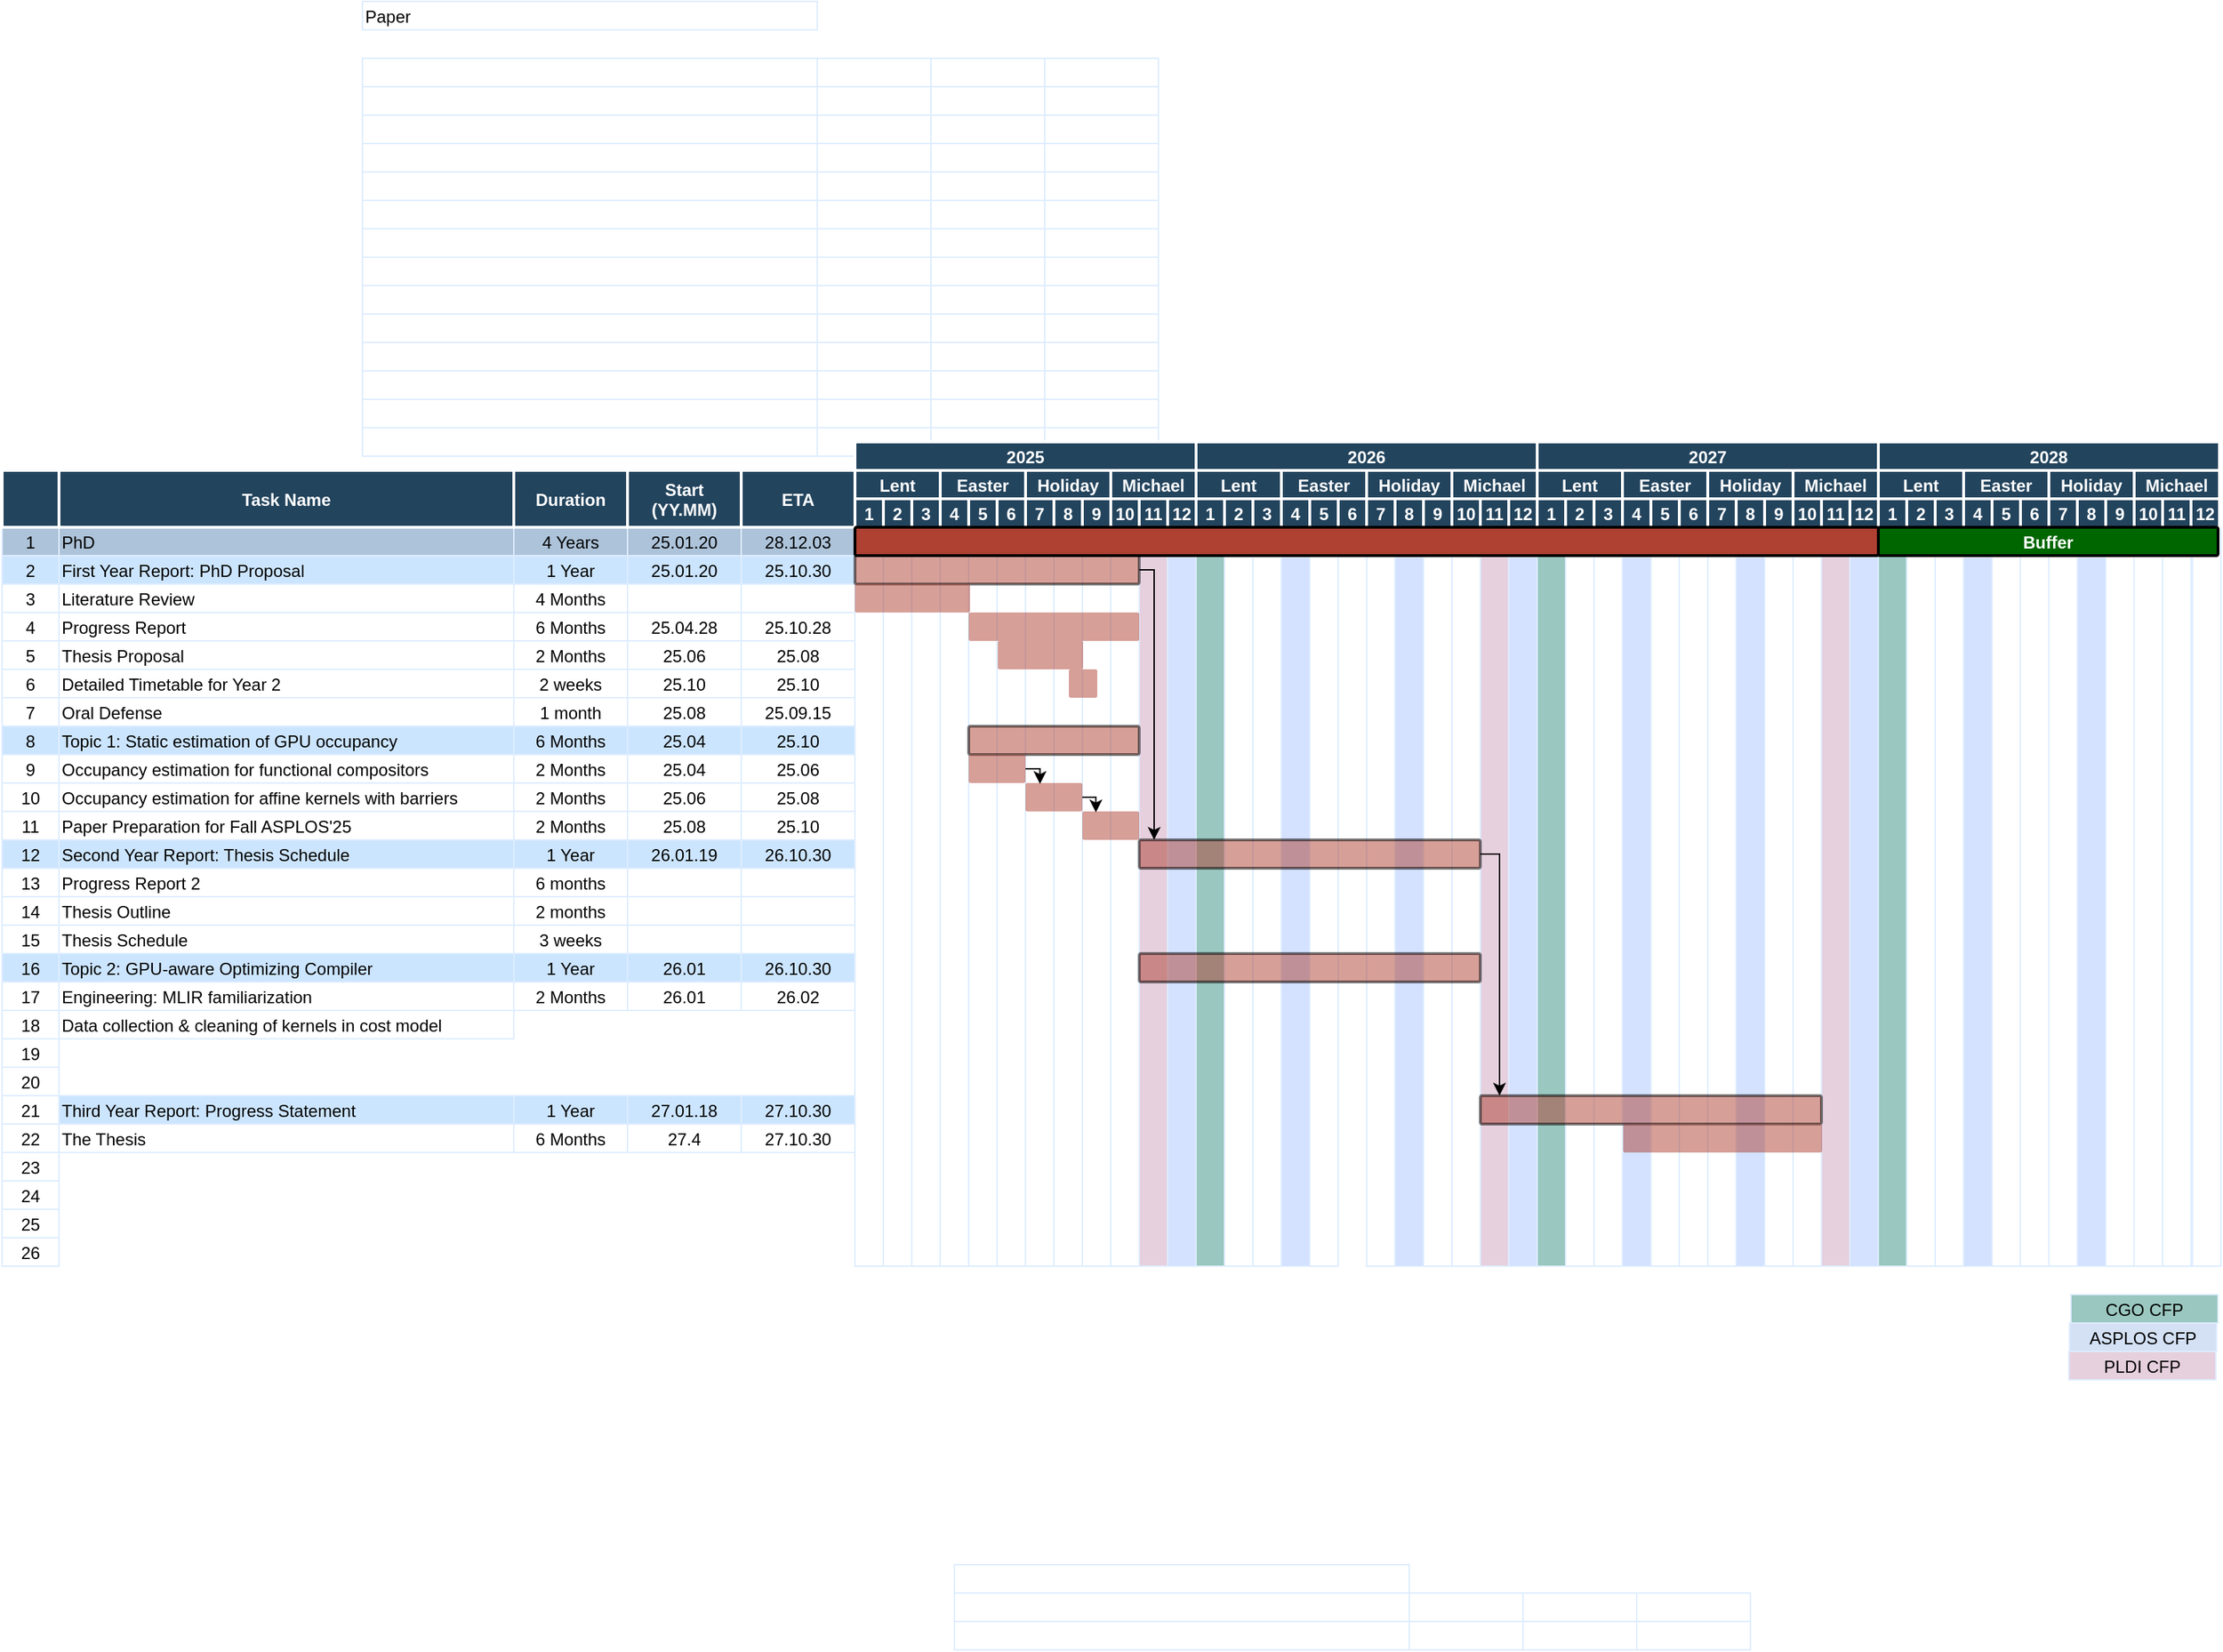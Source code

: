 <mxfile version="22.1.5" type="github">
  <diagram name="Page-1" id="8378b5f6-a2b2-b727-a746-972ab9d02e00">
    <mxGraphModel dx="1694" dy="1112" grid="1" gridSize="10" guides="1" tooltips="1" connect="0" arrows="1" fold="1" page="1" pageScale="1.5" pageWidth="1169" pageHeight="827" background="none" math="0" shadow="0">
      <root>
        <mxCell id="0" />
        <mxCell id="1" parent="0" />
        <mxCell id="1cEkrv7Ao01gGzmioIyL-526" value="" style="strokeColor=#DEEDFF" vertex="1" parent="1">
          <mxGeometry x="1627.5" y="380.0" width="20" height="520" as="geometry" />
        </mxCell>
        <mxCell id="1cEkrv7Ao01gGzmioIyL-519" value="" style="strokeColor=#DEEDFF;fillColor=#E6D0DE;" vertex="1" parent="1">
          <mxGeometry x="886.5" y="380.0" width="20" height="520" as="geometry" />
        </mxCell>
        <mxCell id="1cEkrv7Ao01gGzmioIyL-520" value="" style="strokeColor=#DEEDFF;fillColor=#E6D0DE;" vertex="1" parent="1">
          <mxGeometry x="1126.5" y="380.0" width="20" height="520" as="geometry" />
        </mxCell>
        <mxCell id="1cEkrv7Ao01gGzmioIyL-521" value="" style="strokeColor=#DEEDFF;fillColor=#E6D0DE;" vertex="1" parent="1">
          <mxGeometry x="1366.5" y="380.0" width="20" height="520" as="geometry" />
        </mxCell>
        <mxCell id="1cEkrv7Ao01gGzmioIyL-507" value="" style="strokeColor=#DEEDFF;fillColor=#D4E1FF" vertex="1" parent="1">
          <mxGeometry x="906.5" y="380.0" width="20" height="520" as="geometry" />
        </mxCell>
        <mxCell id="1cEkrv7Ao01gGzmioIyL-437" value="" style="strokeColor=#DEEDFF" vertex="1" parent="1">
          <mxGeometry x="1606.5" y="380.0" width="20" height="520" as="geometry" />
        </mxCell>
        <mxCell id="1cEkrv7Ao01gGzmioIyL-438" value="" style="strokeColor=#DEEDFF" vertex="1" parent="1">
          <mxGeometry x="1586.5" y="380.0" width="20" height="520" as="geometry" />
        </mxCell>
        <mxCell id="1cEkrv7Ao01gGzmioIyL-439" value="" style="strokeColor=#DEEDFF" vertex="1" parent="1">
          <mxGeometry x="1566.5" y="380.0" width="20" height="520" as="geometry" />
        </mxCell>
        <mxCell id="1cEkrv7Ao01gGzmioIyL-440" value="" style="strokeColor=#DEEDFF" vertex="1" parent="1">
          <mxGeometry x="1526.5" y="380.0" width="20" height="520" as="geometry" />
        </mxCell>
        <mxCell id="1cEkrv7Ao01gGzmioIyL-441" value="" style="strokeColor=#DEEDFF" vertex="1" parent="1">
          <mxGeometry x="1506.5" y="380.0" width="20" height="520" as="geometry" />
        </mxCell>
        <mxCell id="1cEkrv7Ao01gGzmioIyL-442" value="" style="strokeColor=#DEEDFF" vertex="1" parent="1">
          <mxGeometry x="1486.5" y="380.0" width="20" height="520" as="geometry" />
        </mxCell>
        <mxCell id="1cEkrv7Ao01gGzmioIyL-443" value="" style="strokeColor=#DEEDFF" vertex="1" parent="1">
          <mxGeometry x="1446.5" y="380.0" width="20" height="520" as="geometry" />
        </mxCell>
        <mxCell id="1cEkrv7Ao01gGzmioIyL-444" value="" style="strokeColor=#DEEDFF" vertex="1" parent="1">
          <mxGeometry x="1426.5" y="380.0" width="20" height="520" as="geometry" />
        </mxCell>
        <mxCell id="1cEkrv7Ao01gGzmioIyL-430" value="" style="strokeColor=#DEEDFF" vertex="1" parent="1">
          <mxGeometry x="1346.5" y="380.0" width="20" height="520" as="geometry" />
        </mxCell>
        <mxCell id="1cEkrv7Ao01gGzmioIyL-431" value="" style="strokeColor=#DEEDFF" vertex="1" parent="1">
          <mxGeometry x="1326.5" y="380.0" width="20" height="520" as="geometry" />
        </mxCell>
        <mxCell id="1cEkrv7Ao01gGzmioIyL-432" value="" style="strokeColor=#DEEDFF" vertex="1" parent="1">
          <mxGeometry x="1286.5" y="380.0" width="20" height="520" as="geometry" />
        </mxCell>
        <mxCell id="1cEkrv7Ao01gGzmioIyL-433" value="" style="strokeColor=#DEEDFF" vertex="1" parent="1">
          <mxGeometry x="1266.5" y="380.0" width="20" height="520" as="geometry" />
        </mxCell>
        <mxCell id="1cEkrv7Ao01gGzmioIyL-434" value="" style="strokeColor=#DEEDFF" vertex="1" parent="1">
          <mxGeometry x="1246.5" y="380.0" width="20" height="520" as="geometry" />
        </mxCell>
        <mxCell id="1cEkrv7Ao01gGzmioIyL-435" value="" style="strokeColor=#DEEDFF" vertex="1" parent="1">
          <mxGeometry x="1206.5" y="380.0" width="20" height="520" as="geometry" />
        </mxCell>
        <mxCell id="1cEkrv7Ao01gGzmioIyL-436" value="" style="strokeColor=#DEEDFF" vertex="1" parent="1">
          <mxGeometry x="1186.5" y="380.0" width="20" height="520" as="geometry" />
        </mxCell>
        <mxCell id="1cEkrv7Ao01gGzmioIyL-422" value="" style="strokeColor=#DEEDFF" vertex="1" parent="1">
          <mxGeometry x="1106.5" y="380.0" width="20" height="520" as="geometry" />
        </mxCell>
        <mxCell id="1cEkrv7Ao01gGzmioIyL-423" value="" style="strokeColor=#DEEDFF" vertex="1" parent="1">
          <mxGeometry x="1086.5" y="380.0" width="20" height="520" as="geometry" />
        </mxCell>
        <mxCell id="1cEkrv7Ao01gGzmioIyL-424" value="" style="strokeColor=#DEEDFF" vertex="1" parent="1">
          <mxGeometry x="1046.5" y="380.0" width="20" height="520" as="geometry" />
        </mxCell>
        <mxCell id="1cEkrv7Ao01gGzmioIyL-426" value="" style="strokeColor=#DEEDFF" vertex="1" parent="1">
          <mxGeometry x="1006.5" y="380.0" width="20" height="520" as="geometry" />
        </mxCell>
        <mxCell id="1cEkrv7Ao01gGzmioIyL-427" value="" style="strokeColor=#DEEDFF" vertex="1" parent="1">
          <mxGeometry x="966.5" y="380.0" width="20" height="520" as="geometry" />
        </mxCell>
        <mxCell id="1cEkrv7Ao01gGzmioIyL-428" value="" style="strokeColor=#DEEDFF" vertex="1" parent="1">
          <mxGeometry x="946.5" y="380.0" width="20" height="520" as="geometry" />
        </mxCell>
        <mxCell id="1cEkrv7Ao01gGzmioIyL-417" value="" style="strokeColor=#DEEDFF" vertex="1" parent="1">
          <mxGeometry x="866.5" y="380.0" width="20" height="520" as="geometry" />
        </mxCell>
        <mxCell id="1cEkrv7Ao01gGzmioIyL-418" value="" style="strokeColor=#DEEDFF" vertex="1" parent="1">
          <mxGeometry x="846.5" y="380.0" width="20" height="520" as="geometry" />
        </mxCell>
        <mxCell id="1cEkrv7Ao01gGzmioIyL-419" value="" style="strokeColor=#DEEDFF" vertex="1" parent="1">
          <mxGeometry x="826.5" y="380.0" width="20" height="520" as="geometry" />
        </mxCell>
        <mxCell id="1cEkrv7Ao01gGzmioIyL-420" value="" style="strokeColor=#DEEDFF" vertex="1" parent="1">
          <mxGeometry x="806.5" y="380.0" width="20" height="520" as="geometry" />
        </mxCell>
        <mxCell id="1cEkrv7Ao01gGzmioIyL-414" value="" style="strokeColor=#DEEDFF" vertex="1" parent="1">
          <mxGeometry x="786.5" y="380.0" width="20" height="520" as="geometry" />
        </mxCell>
        <mxCell id="1cEkrv7Ao01gGzmioIyL-413" value="" style="strokeColor=#DEEDFF" vertex="1" parent="1">
          <mxGeometry x="766.5" y="380.0" width="20" height="520" as="geometry" />
        </mxCell>
        <mxCell id="1cEkrv7Ao01gGzmioIyL-412" value="" style="strokeColor=#DEEDFF" vertex="1" parent="1">
          <mxGeometry x="746.5" y="380.0" width="20" height="520" as="geometry" />
        </mxCell>
        <mxCell id="1cEkrv7Ao01gGzmioIyL-411" value="" style="strokeColor=#DEEDFF" vertex="1" parent="1">
          <mxGeometry x="726.5" y="380.0" width="20" height="520" as="geometry" />
        </mxCell>
        <mxCell id="1cEkrv7Ao01gGzmioIyL-410" value="" style="strokeColor=#DEEDFF" vertex="1" parent="1">
          <mxGeometry x="706.5" y="380.0" width="20" height="520" as="geometry" />
        </mxCell>
        <mxCell id="1cEkrv7Ao01gGzmioIyL-393" value="" style="strokeColor=#DEEDFF;fillColor=#D4E1FF" vertex="1" parent="1">
          <mxGeometry x="1546.5" y="380.0" width="20" height="520" as="geometry" />
        </mxCell>
        <mxCell id="1cEkrv7Ao01gGzmioIyL-394" value="" style="strokeColor=#DEEDFF;fillColor=#D4E1FF" vertex="1" parent="1">
          <mxGeometry x="1466.5" y="380.0" width="20" height="520" as="geometry" />
        </mxCell>
        <mxCell id="1cEkrv7Ao01gGzmioIyL-395" value="" style="strokeColor=#DEEDFF;fillColor=#9AC7BF;" vertex="1" parent="1">
          <mxGeometry x="1406.5" y="380.0" width="20" height="520" as="geometry" />
        </mxCell>
        <mxCell id="1cEkrv7Ao01gGzmioIyL-385" value="" style="strokeColor=#DEEDFF;fillColor=#D4E1FF" vertex="1" parent="1">
          <mxGeometry x="1386.5" y="380.0" width="20" height="520" as="geometry" />
        </mxCell>
        <mxCell id="1cEkrv7Ao01gGzmioIyL-386" value="" style="strokeColor=#DEEDFF;fillColor=#D4E1FF" vertex="1" parent="1">
          <mxGeometry x="1306.5" y="380.0" width="20" height="520" as="geometry" />
        </mxCell>
        <mxCell id="1cEkrv7Ao01gGzmioIyL-387" value="" style="strokeColor=#DEEDFF;fillColor=#D4E1FF" vertex="1" parent="1">
          <mxGeometry x="1226.5" y="380.0" width="20" height="520" as="geometry" />
        </mxCell>
        <mxCell id="1cEkrv7Ao01gGzmioIyL-388" value="" style="strokeColor=#DEEDFF;fillColor=#9AC7BF;" vertex="1" parent="1">
          <mxGeometry x="1166.5" y="380.0" width="20" height="520" as="geometry" />
        </mxCell>
        <mxCell id="1cEkrv7Ao01gGzmioIyL-383" value="" style="strokeColor=#DEEDFF;fillColor=#D4E1FF" vertex="1" parent="1">
          <mxGeometry x="1146.5" y="380.0" width="20" height="520" as="geometry" />
        </mxCell>
        <mxCell id="1cEkrv7Ao01gGzmioIyL-379" value="" style="strokeColor=#DEEDFF;fillColor=#D4E1FF" vertex="1" parent="1">
          <mxGeometry x="1066.5" y="380.0" width="20" height="520" as="geometry" />
        </mxCell>
        <mxCell id="1cEkrv7Ao01gGzmioIyL-378" value="" style="strokeColor=#DEEDFF;fillColor=#D4E1FF" vertex="1" parent="1">
          <mxGeometry x="986.5" y="380.0" width="20" height="520" as="geometry" />
        </mxCell>
        <mxCell id="1cEkrv7Ao01gGzmioIyL-356" value="1" style="fillColor=#23445D;strokeColor=#FFFFFF;strokeWidth=2;fontColor=#FFFFFF;fontStyle=1" vertex="1" parent="1">
          <mxGeometry x="1406.5" y="360.0" width="20" height="20" as="geometry" />
        </mxCell>
        <mxCell id="1cEkrv7Ao01gGzmioIyL-357" value="2" style="fillColor=#23445D;strokeColor=#FFFFFF;strokeWidth=2;fontColor=#FFFFFF;fontStyle=1" vertex="1" parent="1">
          <mxGeometry x="1426.5" y="360.0" width="20" height="20" as="geometry" />
        </mxCell>
        <mxCell id="1cEkrv7Ao01gGzmioIyL-358" value="3" style="fillColor=#23445D;strokeColor=#FFFFFF;strokeWidth=2;fontColor=#FFFFFF;fontStyle=1" vertex="1" parent="1">
          <mxGeometry x="1446.5" y="360.0" width="20" height="20" as="geometry" />
        </mxCell>
        <mxCell id="1cEkrv7Ao01gGzmioIyL-359" value="4" style="fillColor=#23445D;strokeColor=#FFFFFF;strokeWidth=2;fontColor=#FFFFFF;fontStyle=1" vertex="1" parent="1">
          <mxGeometry x="1466.5" y="360.0" width="20" height="20" as="geometry" />
        </mxCell>
        <mxCell id="1cEkrv7Ao01gGzmioIyL-360" value="5" style="fillColor=#23445D;strokeColor=#FFFFFF;strokeWidth=2;fontColor=#FFFFFF;fontStyle=1" vertex="1" parent="1">
          <mxGeometry x="1486.5" y="360.0" width="20" height="20" as="geometry" />
        </mxCell>
        <mxCell id="1cEkrv7Ao01gGzmioIyL-361" value="6" style="fillColor=#23445D;strokeColor=#FFFFFF;strokeWidth=2;fontColor=#FFFFFF;fontStyle=1" vertex="1" parent="1">
          <mxGeometry x="1506.5" y="360.0" width="20" height="20" as="geometry" />
        </mxCell>
        <mxCell id="1cEkrv7Ao01gGzmioIyL-362" value="7" style="fillColor=#23445D;strokeColor=#FFFFFF;strokeWidth=2;fontColor=#FFFFFF;fontStyle=1" vertex="1" parent="1">
          <mxGeometry x="1526.5" y="360.0" width="20" height="20" as="geometry" />
        </mxCell>
        <mxCell id="1cEkrv7Ao01gGzmioIyL-363" value="8" style="fillColor=#23445D;strokeColor=#FFFFFF;strokeWidth=2;fontColor=#FFFFFF;fontStyle=1" vertex="1" parent="1">
          <mxGeometry x="1546.5" y="360.0" width="20" height="20" as="geometry" />
        </mxCell>
        <mxCell id="1cEkrv7Ao01gGzmioIyL-364" value="9" style="fillColor=#23445D;strokeColor=#FFFFFF;strokeWidth=2;fontColor=#FFFFFF;fontStyle=1" vertex="1" parent="1">
          <mxGeometry x="1566.5" y="360.0" width="20" height="20" as="geometry" />
        </mxCell>
        <mxCell id="1cEkrv7Ao01gGzmioIyL-365" value="10" style="fillColor=#23445D;strokeColor=#FFFFFF;strokeWidth=2;fontColor=#FFFFFF;fontStyle=1" vertex="1" parent="1">
          <mxGeometry x="1586.5" y="360.0" width="20" height="20" as="geometry" />
        </mxCell>
        <mxCell id="1cEkrv7Ao01gGzmioIyL-366" value="11" style="fillColor=#23445D;strokeColor=#FFFFFF;strokeWidth=2;fontColor=#FFFFFF;fontStyle=1" vertex="1" parent="1">
          <mxGeometry x="1606.5" y="360.0" width="20" height="20" as="geometry" />
        </mxCell>
        <mxCell id="1cEkrv7Ao01gGzmioIyL-367" value="12" style="fillColor=#23445D;strokeColor=#FFFFFF;strokeWidth=2;fontColor=#FFFFFF;fontStyle=1" vertex="1" parent="1">
          <mxGeometry x="1626.5" y="360.0" width="20" height="20" as="geometry" />
        </mxCell>
        <mxCell id="1cEkrv7Ao01gGzmioIyL-368" value="Michael" style="fillColor=#23445D;strokeColor=#FFFFFF;strokeWidth=2;fontColor=#FFFFFF;fontStyle=1" vertex="1" parent="1">
          <mxGeometry x="1586.5" y="340" width="60" height="20" as="geometry" />
        </mxCell>
        <mxCell id="1cEkrv7Ao01gGzmioIyL-369" value="Easter" style="fillColor=#23445D;strokeColor=#FFFFFF;strokeWidth=2;fontColor=#FFFFFF;fontStyle=1" vertex="1" parent="1">
          <mxGeometry x="1466.5" y="340" width="60" height="20" as="geometry" />
        </mxCell>
        <mxCell id="1cEkrv7Ao01gGzmioIyL-370" value="Lent" style="fillColor=#23445D;strokeColor=#FFFFFF;strokeWidth=2;fontColor=#FFFFFF;fontStyle=1" vertex="1" parent="1">
          <mxGeometry x="1406.5" y="340" width="60" height="20" as="geometry" />
        </mxCell>
        <mxCell id="1cEkrv7Ao01gGzmioIyL-371" value="Holiday" style="fillColor=#23445D;strokeColor=#FFFFFF;strokeWidth=2;fontColor=#FFFFFF;fontStyle=1" vertex="1" parent="1">
          <mxGeometry x="1526.5" y="340" width="60" height="20" as="geometry" />
        </mxCell>
        <mxCell id="1cEkrv7Ao01gGzmioIyL-372" value="2028" style="fillColor=#23445D;strokeColor=#FFFFFF;strokeWidth=2;fontColor=#FFFFFF;fontStyle=1" vertex="1" parent="1">
          <mxGeometry x="1406.5" y="320" width="240" height="20" as="geometry" />
        </mxCell>
        <mxCell id="1cEkrv7Ao01gGzmioIyL-287" value="1" style="fillColor=#23445D;strokeColor=#FFFFFF;strokeWidth=2;fontColor=#FFFFFF;fontStyle=1" vertex="1" parent="1">
          <mxGeometry x="926.5" y="360.0" width="20" height="20" as="geometry" />
        </mxCell>
        <mxCell id="1cEkrv7Ao01gGzmioIyL-288" value="2" style="fillColor=#23445D;strokeColor=#FFFFFF;strokeWidth=2;fontColor=#FFFFFF;fontStyle=1" vertex="1" parent="1">
          <mxGeometry x="946.5" y="360.0" width="20" height="20" as="geometry" />
        </mxCell>
        <mxCell id="1cEkrv7Ao01gGzmioIyL-289" value="3" style="fillColor=#23445D;strokeColor=#FFFFFF;strokeWidth=2;fontColor=#FFFFFF;fontStyle=1" vertex="1" parent="1">
          <mxGeometry x="966.5" y="360.0" width="20" height="20" as="geometry" />
        </mxCell>
        <mxCell id="1cEkrv7Ao01gGzmioIyL-290" value="4" style="fillColor=#23445D;strokeColor=#FFFFFF;strokeWidth=2;fontColor=#FFFFFF;fontStyle=1" vertex="1" parent="1">
          <mxGeometry x="986.5" y="360.0" width="20" height="20" as="geometry" />
        </mxCell>
        <mxCell id="1cEkrv7Ao01gGzmioIyL-291" value="5" style="fillColor=#23445D;strokeColor=#FFFFFF;strokeWidth=2;fontColor=#FFFFFF;fontStyle=1" vertex="1" parent="1">
          <mxGeometry x="1006.5" y="360.0" width="20" height="20" as="geometry" />
        </mxCell>
        <mxCell id="1cEkrv7Ao01gGzmioIyL-292" value="6" style="fillColor=#23445D;strokeColor=#FFFFFF;strokeWidth=2;fontColor=#FFFFFF;fontStyle=1" vertex="1" parent="1">
          <mxGeometry x="1026.5" y="360.0" width="20" height="20" as="geometry" />
        </mxCell>
        <mxCell id="1cEkrv7Ao01gGzmioIyL-293" value="7" style="fillColor=#23445D;strokeColor=#FFFFFF;strokeWidth=2;fontColor=#FFFFFF;fontStyle=1" vertex="1" parent="1">
          <mxGeometry x="1046.5" y="360.0" width="20" height="20" as="geometry" />
        </mxCell>
        <mxCell id="1cEkrv7Ao01gGzmioIyL-294" value="8" style="fillColor=#23445D;strokeColor=#FFFFFF;strokeWidth=2;fontColor=#FFFFFF;fontStyle=1" vertex="1" parent="1">
          <mxGeometry x="1066.5" y="360.0" width="20" height="20" as="geometry" />
        </mxCell>
        <mxCell id="1cEkrv7Ao01gGzmioIyL-295" value="9" style="fillColor=#23445D;strokeColor=#FFFFFF;strokeWidth=2;fontColor=#FFFFFF;fontStyle=1" vertex="1" parent="1">
          <mxGeometry x="1086.5" y="360.0" width="20" height="20" as="geometry" />
        </mxCell>
        <mxCell id="1cEkrv7Ao01gGzmioIyL-296" value="10" style="fillColor=#23445D;strokeColor=#FFFFFF;strokeWidth=2;fontColor=#FFFFFF;fontStyle=1" vertex="1" parent="1">
          <mxGeometry x="1106.5" y="360.0" width="20" height="20" as="geometry" />
        </mxCell>
        <mxCell id="1cEkrv7Ao01gGzmioIyL-297" value="11" style="fillColor=#23445D;strokeColor=#FFFFFF;strokeWidth=2;fontColor=#FFFFFF;fontStyle=1" vertex="1" parent="1">
          <mxGeometry x="1126.5" y="360.0" width="20" height="20" as="geometry" />
        </mxCell>
        <mxCell id="1cEkrv7Ao01gGzmioIyL-298" value="12" style="fillColor=#23445D;strokeColor=#FFFFFF;strokeWidth=2;fontColor=#FFFFFF;fontStyle=1" vertex="1" parent="1">
          <mxGeometry x="1146.5" y="360.0" width="20" height="20" as="geometry" />
        </mxCell>
        <mxCell id="1cEkrv7Ao01gGzmioIyL-299" value="Michael" style="fillColor=#23445D;strokeColor=#FFFFFF;strokeWidth=2;fontColor=#FFFFFF;fontStyle=1" vertex="1" parent="1">
          <mxGeometry x="1106.5" y="340" width="60" height="20" as="geometry" />
        </mxCell>
        <mxCell id="1cEkrv7Ao01gGzmioIyL-300" value="Easter" style="fillColor=#23445D;strokeColor=#FFFFFF;strokeWidth=2;fontColor=#FFFFFF;fontStyle=1" vertex="1" parent="1">
          <mxGeometry x="986.5" y="340" width="60" height="20" as="geometry" />
        </mxCell>
        <mxCell id="1cEkrv7Ao01gGzmioIyL-301" value="Lent" style="fillColor=#23445D;strokeColor=#FFFFFF;strokeWidth=2;fontColor=#FFFFFF;fontStyle=1" vertex="1" parent="1">
          <mxGeometry x="926.5" y="340" width="60" height="20" as="geometry" />
        </mxCell>
        <mxCell id="1cEkrv7Ao01gGzmioIyL-302" value="Holiday" style="fillColor=#23445D;strokeColor=#FFFFFF;strokeWidth=2;fontColor=#FFFFFF;fontStyle=1" vertex="1" parent="1">
          <mxGeometry x="1046.5" y="340" width="60" height="20" as="geometry" />
        </mxCell>
        <mxCell id="1cEkrv7Ao01gGzmioIyL-303" value="2026" style="fillColor=#23445D;strokeColor=#FFFFFF;strokeWidth=2;fontColor=#FFFFFF;fontStyle=1" vertex="1" parent="1">
          <mxGeometry x="926.5" y="320" width="240" height="20" as="geometry" />
        </mxCell>
        <mxCell id="1cEkrv7Ao01gGzmioIyL-321" value="1" style="fillColor=#23445D;strokeColor=#FFFFFF;strokeWidth=2;fontColor=#FFFFFF;fontStyle=1" vertex="1" parent="1">
          <mxGeometry x="1166.5" y="360.0" width="20" height="20" as="geometry" />
        </mxCell>
        <mxCell id="1cEkrv7Ao01gGzmioIyL-322" value="2" style="fillColor=#23445D;strokeColor=#FFFFFF;strokeWidth=2;fontColor=#FFFFFF;fontStyle=1" vertex="1" parent="1">
          <mxGeometry x="1186.5" y="360.0" width="20" height="20" as="geometry" />
        </mxCell>
        <mxCell id="1cEkrv7Ao01gGzmioIyL-323" value="3" style="fillColor=#23445D;strokeColor=#FFFFFF;strokeWidth=2;fontColor=#FFFFFF;fontStyle=1" vertex="1" parent="1">
          <mxGeometry x="1206.5" y="360.0" width="20" height="20" as="geometry" />
        </mxCell>
        <mxCell id="1cEkrv7Ao01gGzmioIyL-324" value="4" style="fillColor=#23445D;strokeColor=#FFFFFF;strokeWidth=2;fontColor=#FFFFFF;fontStyle=1" vertex="1" parent="1">
          <mxGeometry x="1226.5" y="360.0" width="20" height="20" as="geometry" />
        </mxCell>
        <mxCell id="1cEkrv7Ao01gGzmioIyL-325" value="5" style="fillColor=#23445D;strokeColor=#FFFFFF;strokeWidth=2;fontColor=#FFFFFF;fontStyle=1" vertex="1" parent="1">
          <mxGeometry x="1246.5" y="360.0" width="20" height="20" as="geometry" />
        </mxCell>
        <mxCell id="1cEkrv7Ao01gGzmioIyL-326" value="6" style="fillColor=#23445D;strokeColor=#FFFFFF;strokeWidth=2;fontColor=#FFFFFF;fontStyle=1" vertex="1" parent="1">
          <mxGeometry x="1266.5" y="360.0" width="20" height="20" as="geometry" />
        </mxCell>
        <mxCell id="1cEkrv7Ao01gGzmioIyL-327" value="7" style="fillColor=#23445D;strokeColor=#FFFFFF;strokeWidth=2;fontColor=#FFFFFF;fontStyle=1" vertex="1" parent="1">
          <mxGeometry x="1286.5" y="360.0" width="20" height="20" as="geometry" />
        </mxCell>
        <mxCell id="1cEkrv7Ao01gGzmioIyL-328" value="8" style="fillColor=#23445D;strokeColor=#FFFFFF;strokeWidth=2;fontColor=#FFFFFF;fontStyle=1" vertex="1" parent="1">
          <mxGeometry x="1306.5" y="360.0" width="20" height="20" as="geometry" />
        </mxCell>
        <mxCell id="1cEkrv7Ao01gGzmioIyL-329" value="9" style="fillColor=#23445D;strokeColor=#FFFFFF;strokeWidth=2;fontColor=#FFFFFF;fontStyle=1" vertex="1" parent="1">
          <mxGeometry x="1326.5" y="360.0" width="20" height="20" as="geometry" />
        </mxCell>
        <mxCell id="1cEkrv7Ao01gGzmioIyL-330" value="10" style="fillColor=#23445D;strokeColor=#FFFFFF;strokeWidth=2;fontColor=#FFFFFF;fontStyle=1" vertex="1" parent="1">
          <mxGeometry x="1346.5" y="360.0" width="20" height="20" as="geometry" />
        </mxCell>
        <mxCell id="1cEkrv7Ao01gGzmioIyL-331" value="11" style="fillColor=#23445D;strokeColor=#FFFFFF;strokeWidth=2;fontColor=#FFFFFF;fontStyle=1" vertex="1" parent="1">
          <mxGeometry x="1366.5" y="360.0" width="20" height="20" as="geometry" />
        </mxCell>
        <mxCell id="1cEkrv7Ao01gGzmioIyL-332" value="12" style="fillColor=#23445D;strokeColor=#FFFFFF;strokeWidth=2;fontColor=#FFFFFF;fontStyle=1" vertex="1" parent="1">
          <mxGeometry x="1386.5" y="360.0" width="20" height="20" as="geometry" />
        </mxCell>
        <mxCell id="1cEkrv7Ao01gGzmioIyL-333" value="Michael" style="fillColor=#23445D;strokeColor=#FFFFFF;strokeWidth=2;fontColor=#FFFFFF;fontStyle=1" vertex="1" parent="1">
          <mxGeometry x="1346.5" y="340" width="60" height="20" as="geometry" />
        </mxCell>
        <mxCell id="1cEkrv7Ao01gGzmioIyL-334" value="Easter" style="fillColor=#23445D;strokeColor=#FFFFFF;strokeWidth=2;fontColor=#FFFFFF;fontStyle=1" vertex="1" parent="1">
          <mxGeometry x="1226.5" y="340" width="60" height="20" as="geometry" />
        </mxCell>
        <mxCell id="1cEkrv7Ao01gGzmioIyL-335" value="Lent" style="fillColor=#23445D;strokeColor=#FFFFFF;strokeWidth=2;fontColor=#FFFFFF;fontStyle=1" vertex="1" parent="1">
          <mxGeometry x="1166.5" y="340" width="60" height="20" as="geometry" />
        </mxCell>
        <mxCell id="1cEkrv7Ao01gGzmioIyL-336" value="Holiday" style="fillColor=#23445D;strokeColor=#FFFFFF;strokeWidth=2;fontColor=#FFFFFF;fontStyle=1" vertex="1" parent="1">
          <mxGeometry x="1286.5" y="340" width="60" height="20" as="geometry" />
        </mxCell>
        <mxCell id="1cEkrv7Ao01gGzmioIyL-337" value="2027" style="fillColor=#23445D;strokeColor=#FFFFFF;strokeWidth=2;fontColor=#FFFFFF;fontStyle=1" vertex="1" parent="1">
          <mxGeometry x="1166.5" y="320" width="240" height="20" as="geometry" />
        </mxCell>
        <mxCell id="63" value="1" style="strokeColor=#DEEDFF;fillColor=#ADC3D9" parent="1" vertex="1">
          <mxGeometry x="86.5" y="380" width="40" height="20" as="geometry" />
        </mxCell>
        <mxCell id="64" value="PhD " style="align=left;strokeColor=#DEEDFF;fillColor=#ADC3D9" parent="1" vertex="1">
          <mxGeometry x="126.5" y="380" width="320" height="20" as="geometry" />
        </mxCell>
        <mxCell id="65" value="4 Years" style="strokeColor=#DEEDFF;fillColor=#ADC3D9" parent="1" vertex="1">
          <mxGeometry x="446.5" y="380" width="80.0" height="20" as="geometry" />
        </mxCell>
        <mxCell id="66" value="25.01.20" style="strokeColor=#DEEDFF;fillColor=#ADC3D9" parent="1" vertex="1">
          <mxGeometry x="526.5" y="380" width="80.0" height="20" as="geometry" />
        </mxCell>
        <mxCell id="67" value="28.12.03" style="strokeColor=#DEEDFF;fillColor=#ADC3D9" parent="1" vertex="1">
          <mxGeometry x="606.5" y="380.0" width="80.0" height="20" as="geometry" />
        </mxCell>
        <mxCell id="68" value="" style="strokeColor=#DEEDFF" parent="1" vertex="1">
          <mxGeometry x="686.5" y="380.0" width="20" height="520" as="geometry" />
        </mxCell>
        <mxCell id="69" value="2" style="strokeColor=#DEEDFF;fillColor=#CCE5FF" parent="1" vertex="1">
          <mxGeometry x="86.5" y="400.0" width="40" height="20" as="geometry" />
        </mxCell>
        <mxCell id="74" value="3" style="strokeColor=#DEEDFF" parent="1" vertex="1">
          <mxGeometry x="86.5" y="420.0" width="40" height="20" as="geometry" />
        </mxCell>
        <mxCell id="79" value="4" style="strokeColor=#DEEDFF" parent="1" vertex="1">
          <mxGeometry x="86.5" y="440.0" width="40" height="20" as="geometry" />
        </mxCell>
        <mxCell id="84" value="5" style="strokeColor=#DEEDFF" parent="1" vertex="1">
          <mxGeometry x="86.5" y="460.0" width="40" height="20" as="geometry" />
        </mxCell>
        <mxCell id="89" value="6" style="strokeColor=#DEEDFF" parent="1" vertex="1">
          <mxGeometry x="86.5" y="480.0" width="40" height="20" as="geometry" />
        </mxCell>
        <mxCell id="90" value="" style="align=left;strokeColor=#DEEDFF" parent="1" vertex="1">
          <mxGeometry x="756.5" y="1110.0" width="320.0" height="20" as="geometry" />
        </mxCell>
        <mxCell id="91" value="" style="strokeColor=#DEEDFF" parent="1" vertex="1">
          <mxGeometry x="416.5" y="650.0" width="80.0" height="20" as="geometry" />
        </mxCell>
        <mxCell id="92" value="" style="strokeColor=#DEEDFF" parent="1" vertex="1">
          <mxGeometry x="496.5" y="650.0" width="80.0" height="20" as="geometry" />
        </mxCell>
        <mxCell id="93" value="" style="strokeColor=#DEEDFF" parent="1" vertex="1">
          <mxGeometry x="576.5" y="650.0" width="80.0" height="20" as="geometry" />
        </mxCell>
        <mxCell id="94" value="7" style="strokeColor=#DEEDFF" parent="1" vertex="1">
          <mxGeometry x="86.5" y="500.0" width="40" height="20" as="geometry" />
        </mxCell>
        <mxCell id="95" value="" style="align=left;strokeColor=#DEEDFF" parent="1" vertex="1">
          <mxGeometry x="756.5" y="1130.0" width="320.0" height="20" as="geometry" />
        </mxCell>
        <mxCell id="96" value="" style="strokeColor=#DEEDFF" parent="1" vertex="1">
          <mxGeometry x="1076.5" y="1130.0" width="80.0" height="20" as="geometry" />
        </mxCell>
        <mxCell id="97" value="" style="strokeColor=#DEEDFF" parent="1" vertex="1">
          <mxGeometry x="1156.5" y="1130.0" width="80.0" height="20" as="geometry" />
        </mxCell>
        <mxCell id="98" value="" style="strokeColor=#DEEDFF" parent="1" vertex="1">
          <mxGeometry x="1236.5" y="1130.0" width="80.0" height="20" as="geometry" />
        </mxCell>
        <mxCell id="99" value="8" style="strokeColor=#DEEDFF;fillColor=#CCE5FF;" parent="1" vertex="1">
          <mxGeometry x="86.5" y="520.0" width="40" height="20" as="geometry" />
        </mxCell>
        <mxCell id="100" value="" style="align=left;strokeColor=#DEEDFF" parent="1" vertex="1">
          <mxGeometry x="756.5" y="1150.0" width="320.0" height="20" as="geometry" />
        </mxCell>
        <mxCell id="101" value="" style="strokeColor=#DEEDFF" parent="1" vertex="1">
          <mxGeometry x="1076.5" y="1150.0" width="80.0" height="20" as="geometry" />
        </mxCell>
        <mxCell id="102" value="" style="strokeColor=#DEEDFF" parent="1" vertex="1">
          <mxGeometry x="1156.5" y="1150.0" width="80.0" height="20" as="geometry" />
        </mxCell>
        <mxCell id="103" value="" style="strokeColor=#DEEDFF" parent="1" vertex="1">
          <mxGeometry x="1236.5" y="1150.0" width="80.0" height="20" as="geometry" />
        </mxCell>
        <mxCell id="104" value="9" style="strokeColor=#DEEDFF;fillColor=#FFFFFF;" parent="1" vertex="1">
          <mxGeometry x="86.5" y="540.0" width="40" height="20" as="geometry" />
        </mxCell>
        <mxCell id="105" value="First Year Report: PhD Proposal" style="align=left;strokeColor=#DEEDFF;fillColor=#CCE5FF" parent="1" vertex="1">
          <mxGeometry x="126.5" y="400.0" width="320.0" height="20.0" as="geometry" />
        </mxCell>
        <mxCell id="106" value="1 Year" style="strokeColor=#DEEDFF;fillColor=#CCE5FF" parent="1" vertex="1">
          <mxGeometry x="446.5" y="400.0" width="80.0" height="20" as="geometry" />
        </mxCell>
        <mxCell id="107" value="25.01.20" style="strokeColor=#DEEDFF;fillColor=#CCE5FF" parent="1" vertex="1">
          <mxGeometry x="526.5" y="400.0" width="80.0" height="20" as="geometry" />
        </mxCell>
        <mxCell id="108" value="25.10.30" style="strokeColor=#DEEDFF;fillColor=#CCE5FF" parent="1" vertex="1">
          <mxGeometry x="606.5" y="400.0" width="80.0" height="20" as="geometry" />
        </mxCell>
        <mxCell id="109" value="10" style="strokeColor=#DEEDFF" parent="1" vertex="1">
          <mxGeometry x="86.5" y="560.0" width="40" height="20" as="geometry" />
        </mxCell>
        <mxCell id="110" value="Literature Review" style="align=left;strokeColor=#DEEDFF" parent="1" vertex="1">
          <mxGeometry x="126.5" y="420.0" width="320.0" height="20" as="geometry" />
        </mxCell>
        <mxCell id="111" value="4 Months" style="strokeColor=#DEEDFF" parent="1" vertex="1">
          <mxGeometry x="446.5" y="420.0" width="80.0" height="20" as="geometry" />
        </mxCell>
        <mxCell id="112" value="" style="strokeColor=#DEEDFF" parent="1" vertex="1">
          <mxGeometry x="526.5" y="420.0" width="80.0" height="20" as="geometry" />
        </mxCell>
        <mxCell id="113" value="" style="strokeColor=#DEEDFF" parent="1" vertex="1">
          <mxGeometry x="606.5" y="420.0" width="80.0" height="20" as="geometry" />
        </mxCell>
        <mxCell id="114" value="11" style="strokeColor=#DEEDFF" parent="1" vertex="1">
          <mxGeometry x="86.5" y="580.0" width="40" height="20" as="geometry" />
        </mxCell>
        <mxCell id="115" value="Progress Report" style="align=left;strokeColor=#DEEDFF" parent="1" vertex="1">
          <mxGeometry x="126.5" y="440.0" width="320.0" height="20" as="geometry" />
        </mxCell>
        <mxCell id="116" value="6 Months" style="strokeColor=#DEEDFF" parent="1" vertex="1">
          <mxGeometry x="446.5" y="440.0" width="80.0" height="20" as="geometry" />
        </mxCell>
        <mxCell id="117" value="25.04.28" style="strokeColor=#DEEDFF" parent="1" vertex="1">
          <mxGeometry x="526.5" y="440.0" width="80.0" height="20" as="geometry" />
        </mxCell>
        <mxCell id="118" value="25.10.28" style="strokeColor=#DEEDFF" parent="1" vertex="1">
          <mxGeometry x="606.5" y="440.0" width="80.0" height="20" as="geometry" />
        </mxCell>
        <mxCell id="119" value="12" style="strokeColor=#DEEDFF;fillColor=#CCE5FF;" parent="1" vertex="1">
          <mxGeometry x="86.5" y="600.0" width="40" height="20" as="geometry" />
        </mxCell>
        <mxCell id="120" value="Thesis Proposal" style="align=left;strokeColor=#DEEDFF" parent="1" vertex="1">
          <mxGeometry x="126.5" y="460.0" width="320" height="20" as="geometry" />
        </mxCell>
        <mxCell id="121" value="2 Months" style="strokeColor=#DEEDFF" parent="1" vertex="1">
          <mxGeometry x="446.5" y="460.0" width="80.0" height="20" as="geometry" />
        </mxCell>
        <mxCell id="122" value="25.06" style="strokeColor=#DEEDFF" parent="1" vertex="1">
          <mxGeometry x="526.5" y="460.0" width="80.0" height="20" as="geometry" />
        </mxCell>
        <mxCell id="123" value="25.08" style="strokeColor=#DEEDFF" parent="1" vertex="1">
          <mxGeometry x="606.5" y="460.0" width="80.0" height="20" as="geometry" />
        </mxCell>
        <mxCell id="124" value="13" style="strokeColor=#DEEDFF" parent="1" vertex="1">
          <mxGeometry x="86.5" y="620.0" width="40" height="20" as="geometry" />
        </mxCell>
        <mxCell id="125" value="Detailed Timetable for Year 2" style="align=left;strokeColor=#DEEDFF" parent="1" vertex="1">
          <mxGeometry x="126.5" y="480.0" width="320" height="20" as="geometry" />
        </mxCell>
        <mxCell id="126" value="2 weeks" style="strokeColor=#DEEDFF" parent="1" vertex="1">
          <mxGeometry x="446.5" y="480.0" width="80.0" height="20" as="geometry" />
        </mxCell>
        <mxCell id="127" value="25.10" style="strokeColor=#DEEDFF" parent="1" vertex="1">
          <mxGeometry x="526.5" y="480.0" width="80.0" height="20" as="geometry" />
        </mxCell>
        <mxCell id="128" value="25.10" style="strokeColor=#DEEDFF" parent="1" vertex="1">
          <mxGeometry x="606.5" y="480.0" width="80.0" height="20" as="geometry" />
        </mxCell>
        <mxCell id="129" value="14" style="strokeColor=#DEEDFF" parent="1" vertex="1">
          <mxGeometry x="86.5" y="640.0" width="40" height="20" as="geometry" />
        </mxCell>
        <mxCell id="130" value="Oral Defense" style="align=left;strokeColor=#DEEDFF" parent="1" vertex="1">
          <mxGeometry x="126.5" y="500.0" width="320.0" height="20" as="geometry" />
        </mxCell>
        <mxCell id="131" value="1 month" style="strokeColor=#DEEDFF" parent="1" vertex="1">
          <mxGeometry x="446.5" y="500.0" width="80.0" height="20" as="geometry" />
        </mxCell>
        <mxCell id="132" value="25.08" style="strokeColor=#DEEDFF" parent="1" vertex="1">
          <mxGeometry x="526.5" y="500.0" width="80.0" height="20" as="geometry" />
        </mxCell>
        <mxCell id="133" value="25.09.15" style="strokeColor=#DEEDFF" parent="1" vertex="1">
          <mxGeometry x="606.5" y="500.0" width="80.0" height="20" as="geometry" />
        </mxCell>
        <mxCell id="134" value="15" style="strokeColor=#DEEDFF;fillColor=#FFFFFF" parent="1" vertex="1">
          <mxGeometry x="86.5" y="660.0" width="40" height="20" as="geometry" />
        </mxCell>
        <mxCell id="135" value="" style="align=left;strokeColor=#DEEDFF;fillColor=#FFFFFF" parent="1" vertex="1">
          <mxGeometry x="340.0" y="90.0" width="320.0" height="20" as="geometry" />
        </mxCell>
        <mxCell id="136" value="" style="strokeColor=#DEEDFF;fillColor=#FFFFFF" parent="1" vertex="1">
          <mxGeometry x="660.0" y="90.0" width="80.0" height="20" as="geometry" />
        </mxCell>
        <mxCell id="137" value="" style="strokeColor=#DEEDFF;fillColor=#FFFFFF" parent="1" vertex="1">
          <mxGeometry x="740.0" y="90.0" width="80.0" height="20" as="geometry" />
        </mxCell>
        <mxCell id="138" value="" style="strokeColor=#DEEDFF;fillColor=#FFFFFF" parent="1" vertex="1">
          <mxGeometry x="820.0" y="90.0" width="80.0" height="20" as="geometry" />
        </mxCell>
        <mxCell id="139" value="16" style="strokeColor=#DEEDFF;fillColor=#CCE5FF" parent="1" vertex="1">
          <mxGeometry x="86.5" y="680.0" width="40" height="20" as="geometry" />
        </mxCell>
        <mxCell id="140" value="Second Year Report: Thesis Schedule" style="align=left;strokeColor=#DEEDFF;fillColor=#CCE5FF" parent="1" vertex="1">
          <mxGeometry x="126.5" y="600.0" width="320.0" height="20" as="geometry" />
        </mxCell>
        <mxCell id="141" value="1 Year" style="strokeColor=#DEEDFF;fillColor=#CCE5FF" parent="1" vertex="1">
          <mxGeometry x="446.5" y="600.0" width="80.0" height="20" as="geometry" />
        </mxCell>
        <mxCell id="142" value="26.01.19" style="strokeColor=#DEEDFF;fillColor=#CCE5FF" parent="1" vertex="1">
          <mxGeometry x="526.5" y="600.0" width="80.0" height="20" as="geometry" />
        </mxCell>
        <mxCell id="143" value="26.10.30" style="strokeColor=#DEEDFF;fillColor=#CCE5FF" parent="1" vertex="1">
          <mxGeometry x="606.5" y="600.0" width="80.0" height="20" as="geometry" />
        </mxCell>
        <mxCell id="144" value="17" style="strokeColor=#DEEDFF" parent="1" vertex="1">
          <mxGeometry x="86.5" y="700.0" width="40" height="20" as="geometry" />
        </mxCell>
        <mxCell id="145" value="Progress Report 2" style="align=left;strokeColor=#DEEDFF" parent="1" vertex="1">
          <mxGeometry x="126.5" y="620.0" width="320.0" height="20" as="geometry" />
        </mxCell>
        <mxCell id="146" value="6 months" style="strokeColor=#DEEDFF" parent="1" vertex="1">
          <mxGeometry x="446.5" y="620.0" width="80.0" height="20" as="geometry" />
        </mxCell>
        <mxCell id="147" value="" style="strokeColor=#DEEDFF" parent="1" vertex="1">
          <mxGeometry x="526.5" y="620.0" width="80.0" height="20" as="geometry" />
        </mxCell>
        <mxCell id="148" value="" style="strokeColor=#DEEDFF" parent="1" vertex="1">
          <mxGeometry x="606.5" y="620.0" width="80.0" height="20" as="geometry" />
        </mxCell>
        <mxCell id="149" value="18" style="strokeColor=#DEEDFF" parent="1" vertex="1">
          <mxGeometry x="86.5" y="720.0" width="40" height="20" as="geometry" />
        </mxCell>
        <mxCell id="150" value="Thesis Outline" style="align=left;strokeColor=#DEEDFF" parent="1" vertex="1">
          <mxGeometry x="126.5" y="640.0" width="320.0" height="20" as="geometry" />
        </mxCell>
        <mxCell id="151" value="2 months" style="strokeColor=#DEEDFF" parent="1" vertex="1">
          <mxGeometry x="446.5" y="640.0" width="80.0" height="20" as="geometry" />
        </mxCell>
        <mxCell id="152" value="" style="strokeColor=#DEEDFF" parent="1" vertex="1">
          <mxGeometry x="526.5" y="640.0" width="80.0" height="20" as="geometry" />
        </mxCell>
        <mxCell id="153" value="" style="strokeColor=#DEEDFF" parent="1" vertex="1">
          <mxGeometry x="606.5" y="640.0" width="80.0" height="20" as="geometry" />
        </mxCell>
        <mxCell id="154" value="19" style="strokeColor=#DEEDFF" parent="1" vertex="1">
          <mxGeometry x="86.5" y="740.0" width="40" height="20" as="geometry" />
        </mxCell>
        <mxCell id="155" value="Thesis Schedule" style="align=left;strokeColor=#DEEDFF" parent="1" vertex="1">
          <mxGeometry x="126.5" y="660.0" width="320.0" height="20" as="geometry" />
        </mxCell>
        <mxCell id="156" value="3 weeks" style="strokeColor=#DEEDFF" parent="1" vertex="1">
          <mxGeometry x="446.5" y="660.0" width="80.0" height="20" as="geometry" />
        </mxCell>
        <mxCell id="157" value="" style="strokeColor=#DEEDFF" parent="1" vertex="1">
          <mxGeometry x="526.5" y="660.0" width="80.0" height="20" as="geometry" />
        </mxCell>
        <mxCell id="158" value="" style="strokeColor=#DEEDFF" parent="1" vertex="1">
          <mxGeometry x="606.5" y="660.0" width="80.0" height="20" as="geometry" />
        </mxCell>
        <mxCell id="159" value="20" style="strokeColor=#DEEDFF" parent="1" vertex="1">
          <mxGeometry x="86.5" y="760.0" width="40" height="20" as="geometry" />
        </mxCell>
        <mxCell id="160" value="" style="align=left;strokeColor=#DEEDFF" parent="1" vertex="1">
          <mxGeometry x="340.0" y="190.0" width="320.0" height="20" as="geometry" />
        </mxCell>
        <mxCell id="161" value="" style="strokeColor=#DEEDFF" parent="1" vertex="1">
          <mxGeometry x="660.0" y="190.0" width="80.0" height="20" as="geometry" />
        </mxCell>
        <mxCell id="162" value="" style="strokeColor=#DEEDFF" parent="1" vertex="1">
          <mxGeometry x="740.0" y="190.0" width="80.0" height="20" as="geometry" />
        </mxCell>
        <mxCell id="163" value="" style="strokeColor=#DEEDFF" parent="1" vertex="1">
          <mxGeometry x="820.0" y="190.0" width="80.0" height="20" as="geometry" />
        </mxCell>
        <mxCell id="164" value="21" style="strokeColor=#DEEDFF" parent="1" vertex="1">
          <mxGeometry x="86.5" y="780.0" width="40" height="20" as="geometry" />
        </mxCell>
        <mxCell id="165" value="" style="align=left;strokeColor=#DEEDFF" parent="1" vertex="1">
          <mxGeometry x="340.0" y="210.0" width="320.0" height="20" as="geometry" />
        </mxCell>
        <mxCell id="166" value="" style="strokeColor=#DEEDFF" parent="1" vertex="1">
          <mxGeometry x="660.0" y="210.0" width="80.0" height="20" as="geometry" />
        </mxCell>
        <mxCell id="167" value="" style="strokeColor=#DEEDFF" parent="1" vertex="1">
          <mxGeometry x="740.0" y="210.0" width="80.0" height="20" as="geometry" />
        </mxCell>
        <mxCell id="168" value="" style="strokeColor=#DEEDFF" parent="1" vertex="1">
          <mxGeometry x="820.0" y="210.0" width="80.0" height="20" as="geometry" />
        </mxCell>
        <mxCell id="169" value="22" style="strokeColor=#DEEDFF" parent="1" vertex="1">
          <mxGeometry x="86.5" y="800.0" width="40" height="20" as="geometry" />
        </mxCell>
        <mxCell id="170" value="Third Year Report: Progress Statement" style="align=left;strokeColor=#DEEDFF;fillColor=#CCE5FF;" parent="1" vertex="1">
          <mxGeometry x="126.5" y="780.0" width="320.0" height="20" as="geometry" />
        </mxCell>
        <mxCell id="171" value="1 Year" style="strokeColor=#DEEDFF;fillColor=#CCE5FF;" parent="1" vertex="1">
          <mxGeometry x="446.5" y="780.0" width="80.0" height="20" as="geometry" />
        </mxCell>
        <mxCell id="172" value="27.01.18" style="strokeColor=#DEEDFF;fillColor=#CCE5FF;" parent="1" vertex="1">
          <mxGeometry x="526.5" y="780.0" width="80.0" height="20" as="geometry" />
        </mxCell>
        <mxCell id="173" value="27.10.30" style="strokeColor=#DEEDFF;fillColor=#CCE5FF;" parent="1" vertex="1">
          <mxGeometry x="606.5" y="780.0" width="80.0" height="20" as="geometry" />
        </mxCell>
        <mxCell id="174" value="23" style="strokeColor=#DEEDFF" parent="1" vertex="1">
          <mxGeometry x="86.5" y="820.0" width="40" height="20" as="geometry" />
        </mxCell>
        <mxCell id="175" value="" style="align=left;strokeColor=#DEEDFF" parent="1" vertex="1">
          <mxGeometry x="340.0" y="250.0" width="320.0" height="20" as="geometry" />
        </mxCell>
        <mxCell id="176" value="" style="strokeColor=#DEEDFF" parent="1" vertex="1">
          <mxGeometry x="660.0" y="250.0" width="80.0" height="20" as="geometry" />
        </mxCell>
        <mxCell id="177" value="" style="strokeColor=#DEEDFF" parent="1" vertex="1">
          <mxGeometry x="740.0" y="250.0" width="80.0" height="20" as="geometry" />
        </mxCell>
        <mxCell id="178" value="" style="strokeColor=#DEEDFF" parent="1" vertex="1">
          <mxGeometry x="820.0" y="250.0" width="80.0" height="20" as="geometry" />
        </mxCell>
        <mxCell id="179" value="24" style="strokeColor=#DEEDFF" parent="1" vertex="1">
          <mxGeometry x="86.5" y="840.0" width="40" height="20" as="geometry" />
        </mxCell>
        <mxCell id="180" value="" style="align=left;strokeColor=#DEEDFF" parent="1" vertex="1">
          <mxGeometry x="340.0" y="270.0" width="320.0" height="20" as="geometry" />
        </mxCell>
        <mxCell id="181" value="" style="strokeColor=#DEEDFF" parent="1" vertex="1">
          <mxGeometry x="660.0" y="270.0" width="80.0" height="20" as="geometry" />
        </mxCell>
        <mxCell id="182" value="" style="strokeColor=#DEEDFF" parent="1" vertex="1">
          <mxGeometry x="740.0" y="270.0" width="80.0" height="20" as="geometry" />
        </mxCell>
        <mxCell id="183" value="" style="strokeColor=#DEEDFF" parent="1" vertex="1">
          <mxGeometry x="820.0" y="270.0" width="80.0" height="20" as="geometry" />
        </mxCell>
        <mxCell id="184" value="25" style="strokeColor=#DEEDFF" parent="1" vertex="1">
          <mxGeometry x="86.5" y="860.0" width="40" height="20" as="geometry" />
        </mxCell>
        <mxCell id="185" value="" style="align=left;strokeColor=#DEEDFF" parent="1" vertex="1">
          <mxGeometry x="340.0" y="290.0" width="320.0" height="20" as="geometry" />
        </mxCell>
        <mxCell id="186" value="" style="strokeColor=#DEEDFF" parent="1" vertex="1">
          <mxGeometry x="660.0" y="290.0" width="80.0" height="20" as="geometry" />
        </mxCell>
        <mxCell id="187" value="" style="strokeColor=#DEEDFF" parent="1" vertex="1">
          <mxGeometry x="740.0" y="290.0" width="80.0" height="20" as="geometry" />
        </mxCell>
        <mxCell id="188" value="" style="strokeColor=#DEEDFF" parent="1" vertex="1">
          <mxGeometry x="820.0" y="290.0" width="80.0" height="20" as="geometry" />
        </mxCell>
        <mxCell id="189" value="26" style="strokeColor=#DEEDFF" parent="1" vertex="1">
          <mxGeometry x="86.5" y="880.0" width="40" height="20" as="geometry" />
        </mxCell>
        <mxCell id="190" value="" style="align=left;strokeColor=#DEEDFF" parent="1" vertex="1">
          <mxGeometry x="340.0" y="310.0" width="320.0" height="20" as="geometry" />
        </mxCell>
        <mxCell id="191" value="" style="strokeColor=#DEEDFF" parent="1" vertex="1">
          <mxGeometry x="660.0" y="310.0" width="80.0" height="20" as="geometry" />
        </mxCell>
        <mxCell id="192" value="" style="strokeColor=#DEEDFF" parent="1" vertex="1">
          <mxGeometry x="740.0" y="310.0" width="80.0" height="20" as="geometry" />
        </mxCell>
        <mxCell id="193" value="" style="strokeColor=#DEEDFF" parent="1" vertex="1">
          <mxGeometry x="820.0" y="310.0" width="80.0" height="20" as="geometry" />
        </mxCell>
        <mxCell id="199" value="" style="strokeColor=#DEEDFF;fillColor=#9AC7BF;" parent="1" vertex="1">
          <mxGeometry x="926.5" y="380.0" width="20" height="520" as="geometry" />
        </mxCell>
        <mxCell id="2" value="Task Name" style="fillColor=#23445D;strokeColor=#FFFFFF;strokeWidth=2;fontColor=#FFFFFF;fontStyle=1" parent="1" vertex="1">
          <mxGeometry x="126.5" y="340" width="320" height="40" as="geometry" />
        </mxCell>
        <mxCell id="3" value="" style="fillColor=#23445D;strokeColor=#FFFFFF;strokeWidth=2;fontColor=#FFFFFF;fontStyle=1" parent="1" vertex="1">
          <mxGeometry x="86.5" y="340" width="40" height="40" as="geometry" />
        </mxCell>
        <mxCell id="5" value="1" style="fillColor=#23445D;strokeColor=#FFFFFF;strokeWidth=2;fontColor=#FFFFFF;fontStyle=1" parent="1" vertex="1">
          <mxGeometry x="686.5" y="360.0" width="20" height="20" as="geometry" />
        </mxCell>
        <mxCell id="6" value="2" style="fillColor=#23445D;strokeColor=#FFFFFF;strokeWidth=2;fontColor=#FFFFFF;fontStyle=1" parent="1" vertex="1">
          <mxGeometry x="706.5" y="360.0" width="20" height="20" as="geometry" />
        </mxCell>
        <mxCell id="7" value="3" style="fillColor=#23445D;strokeColor=#FFFFFF;strokeWidth=2;fontColor=#FFFFFF;fontStyle=1" parent="1" vertex="1">
          <mxGeometry x="726.5" y="360.0" width="20" height="20" as="geometry" />
        </mxCell>
        <mxCell id="8" value="4" style="fillColor=#23445D;strokeColor=#FFFFFF;strokeWidth=2;fontColor=#FFFFFF;fontStyle=1" parent="1" vertex="1">
          <mxGeometry x="746.5" y="360.0" width="20" height="20" as="geometry" />
        </mxCell>
        <mxCell id="9" value="5" style="fillColor=#23445D;strokeColor=#FFFFFF;strokeWidth=2;fontColor=#FFFFFF;fontStyle=1" parent="1" vertex="1">
          <mxGeometry x="766.5" y="360.0" width="20" height="20" as="geometry" />
        </mxCell>
        <mxCell id="10" value="6" style="fillColor=#23445D;strokeColor=#FFFFFF;strokeWidth=2;fontColor=#FFFFFF;fontStyle=1" parent="1" vertex="1">
          <mxGeometry x="786.5" y="360.0" width="20" height="20" as="geometry" />
        </mxCell>
        <mxCell id="11" value="7" style="fillColor=#23445D;strokeColor=#FFFFFF;strokeWidth=2;fontColor=#FFFFFF;fontStyle=1" parent="1" vertex="1">
          <mxGeometry x="806.5" y="360.0" width="20" height="20" as="geometry" />
        </mxCell>
        <mxCell id="12" value="Duration" style="fillColor=#23445D;strokeColor=#FFFFFF;strokeWidth=2;fontColor=#FFFFFF;fontStyle=1" parent="1" vertex="1">
          <mxGeometry x="446.5" y="340.0" width="80.0" height="40.0" as="geometry" />
        </mxCell>
        <mxCell id="13" value="Start&#xa;(YY.MM)" style="fillColor=#23445D;strokeColor=#FFFFFF;strokeWidth=2;fontColor=#FFFFFF;fontStyle=1" parent="1" vertex="1">
          <mxGeometry x="526.5" y="340.0" width="80.0" height="40.0" as="geometry" />
        </mxCell>
        <mxCell id="14" value="ETA" style="fillColor=#23445D;strokeColor=#FFFFFF;strokeWidth=2;fontColor=#FFFFFF;fontStyle=1" parent="1" vertex="1">
          <mxGeometry x="606.5" y="340.0" width="80.0" height="40.0" as="geometry" />
        </mxCell>
        <mxCell id="16" value="8" style="fillColor=#23445D;strokeColor=#FFFFFF;strokeWidth=2;fontColor=#FFFFFF;fontStyle=1" parent="1" vertex="1">
          <mxGeometry x="826.5" y="360.0" width="20" height="20" as="geometry" />
        </mxCell>
        <mxCell id="17" value="9" style="fillColor=#23445D;strokeColor=#FFFFFF;strokeWidth=2;fontColor=#FFFFFF;fontStyle=1" parent="1" vertex="1">
          <mxGeometry x="846.5" y="360.0" width="20" height="20" as="geometry" />
        </mxCell>
        <mxCell id="18" value="10" style="fillColor=#23445D;strokeColor=#FFFFFF;strokeWidth=2;fontColor=#FFFFFF;fontStyle=1" parent="1" vertex="1">
          <mxGeometry x="866.5" y="360.0" width="20" height="20" as="geometry" />
        </mxCell>
        <mxCell id="19" value="11" style="fillColor=#23445D;strokeColor=#FFFFFF;strokeWidth=2;fontColor=#FFFFFF;fontStyle=1" parent="1" vertex="1">
          <mxGeometry x="886.5" y="360.0" width="20" height="20" as="geometry" />
        </mxCell>
        <mxCell id="20" value="12" style="fillColor=#23445D;strokeColor=#FFFFFF;strokeWidth=2;fontColor=#FFFFFF;fontStyle=1" parent="1" vertex="1">
          <mxGeometry x="906.5" y="360.0" width="20" height="20" as="geometry" />
        </mxCell>
        <mxCell id="23" value="Michael" style="fillColor=#23445D;strokeColor=#FFFFFF;strokeWidth=2;fontColor=#FFFFFF;fontStyle=1" parent="1" vertex="1">
          <mxGeometry x="866.5" y="340" width="60" height="20" as="geometry" />
        </mxCell>
        <mxCell id="242" value="" style="shape=mxgraph.flowchart.process;fillColor=#AE4132;strokeColor=#000000;strokeWidth=2;opacity=50" parent="1" vertex="1">
          <mxGeometry x="686.5" y="400" width="200" height="20" as="geometry" />
        </mxCell>
        <mxCell id="244" value="" style="shape=mxgraph.flowchart.process;fillColor=#AE4132;strokeColor=none;strokeWidth=2;opacity=50" parent="1" vertex="1">
          <mxGeometry x="686.5" y="420" width="81" height="20" as="geometry" />
        </mxCell>
        <mxCell id="245" value="" style="shape=mxgraph.flowchart.process;fillColor=#AE4132;strokeColor=none;strokeWidth=2;opacity=50" parent="1" vertex="1">
          <mxGeometry x="766.5" y="440" width="120" height="20" as="geometry" />
        </mxCell>
        <mxCell id="254" value="" style="shape=mxgraph.flowchart.process;fillColor=#AE4132;strokeColor=#000000;strokeWidth=2;opacity=100" parent="1" vertex="1">
          <mxGeometry x="686.5" y="380" width="720" height="20" as="geometry" />
        </mxCell>
        <mxCell id="1cEkrv7Ao01gGzmioIyL-278" value="Easter" style="fillColor=#23445D;strokeColor=#FFFFFF;strokeWidth=2;fontColor=#FFFFFF;fontStyle=1" vertex="1" parent="1">
          <mxGeometry x="746.5" y="340" width="60" height="20" as="geometry" />
        </mxCell>
        <mxCell id="1cEkrv7Ao01gGzmioIyL-279" value="Lent" style="fillColor=#23445D;strokeColor=#FFFFFF;strokeWidth=2;fontColor=#FFFFFF;fontStyle=1" vertex="1" parent="1">
          <mxGeometry x="686.5" y="340" width="60" height="20" as="geometry" />
        </mxCell>
        <mxCell id="1cEkrv7Ao01gGzmioIyL-280" value="Holiday" style="fillColor=#23445D;strokeColor=#FFFFFF;strokeWidth=2;fontColor=#FFFFFF;fontStyle=1" vertex="1" parent="1">
          <mxGeometry x="806.5" y="340" width="60" height="20" as="geometry" />
        </mxCell>
        <mxCell id="1cEkrv7Ao01gGzmioIyL-281" value="2025" style="fillColor=#23445D;strokeColor=#FFFFFF;strokeWidth=2;fontColor=#FFFFFF;fontStyle=1" vertex="1" parent="1">
          <mxGeometry x="686.5" y="320" width="240" height="20" as="geometry" />
        </mxCell>
        <mxCell id="1cEkrv7Ao01gGzmioIyL-375" value="Buffer" style="shape=mxgraph.flowchart.process;fillColor=#006600;strokeColor=#000000;strokeWidth=2;opacity=100;fontColor=#FFFFFF;fontStyle=1" vertex="1" parent="1">
          <mxGeometry x="1406.5" y="380" width="239" height="20" as="geometry" />
        </mxCell>
        <mxCell id="1cEkrv7Ao01gGzmioIyL-447" value="Topic 1: Static estimation of GPU occupancy" style="align=left;strokeColor=#DEEDFF;fillColor=#CCE5FF" vertex="1" parent="1">
          <mxGeometry x="126.5" y="520" width="320.0" height="20" as="geometry" />
        </mxCell>
        <mxCell id="1cEkrv7Ao01gGzmioIyL-448" value="6 Months" style="strokeColor=#DEEDFF;fillColor=#CCE5FF" vertex="1" parent="1">
          <mxGeometry x="446.5" y="520.0" width="80.0" height="20" as="geometry" />
        </mxCell>
        <mxCell id="1cEkrv7Ao01gGzmioIyL-449" value="25.04" style="strokeColor=#DEEDFF;fillColor=#CCE5FF" vertex="1" parent="1">
          <mxGeometry x="526.5" y="520.0" width="80.0" height="20" as="geometry" />
        </mxCell>
        <mxCell id="1cEkrv7Ao01gGzmioIyL-450" value="25.10" style="strokeColor=#DEEDFF;fillColor=#CCE5FF" vertex="1" parent="1">
          <mxGeometry x="606.5" y="520" width="80.0" height="20" as="geometry" />
        </mxCell>
        <mxCell id="1cEkrv7Ao01gGzmioIyL-451" value="Occupancy estimation for functional compositors" style="align=left;strokeColor=#DEEDFF" vertex="1" parent="1">
          <mxGeometry x="126.5" y="540.0" width="320.0" height="20.0" as="geometry" />
        </mxCell>
        <mxCell id="1cEkrv7Ao01gGzmioIyL-452" value="2 Months" style="strokeColor=#DEEDFF" vertex="1" parent="1">
          <mxGeometry x="446.5" y="540.0" width="80.0" height="20" as="geometry" />
        </mxCell>
        <mxCell id="1cEkrv7Ao01gGzmioIyL-453" value="25.04" style="strokeColor=#DEEDFF" vertex="1" parent="1">
          <mxGeometry x="526.5" y="540.0" width="80.0" height="20" as="geometry" />
        </mxCell>
        <mxCell id="1cEkrv7Ao01gGzmioIyL-454" value="25.06" style="strokeColor=#DEEDFF" vertex="1" parent="1">
          <mxGeometry x="606.5" y="540" width="80.0" height="20" as="geometry" />
        </mxCell>
        <mxCell id="1cEkrv7Ao01gGzmioIyL-455" value="Occupancy estimation for affine kernels with barriers" style="align=left;strokeColor=#DEEDFF" vertex="1" parent="1">
          <mxGeometry x="126.5" y="560.0" width="320" height="20" as="geometry" />
        </mxCell>
        <mxCell id="1cEkrv7Ao01gGzmioIyL-456" value="2 Months" style="strokeColor=#DEEDFF" vertex="1" parent="1">
          <mxGeometry x="446.5" y="560" width="80.0" height="20" as="geometry" />
        </mxCell>
        <mxCell id="1cEkrv7Ao01gGzmioIyL-457" value="25.06" style="strokeColor=#DEEDFF" vertex="1" parent="1">
          <mxGeometry x="526.5" y="560" width="80.0" height="20" as="geometry" />
        </mxCell>
        <mxCell id="1cEkrv7Ao01gGzmioIyL-458" value="25.08" style="strokeColor=#DEEDFF" vertex="1" parent="1">
          <mxGeometry x="606.5" y="560.0" width="80.0" height="20" as="geometry" />
        </mxCell>
        <mxCell id="1cEkrv7Ao01gGzmioIyL-459" value="Paper" style="align=left;strokeColor=#DEEDFF" vertex="1" parent="1">
          <mxGeometry x="340.0" y="10.0" width="320.0" height="20" as="geometry" />
        </mxCell>
        <mxCell id="1cEkrv7Ao01gGzmioIyL-460" value="2 Months" style="strokeColor=#DEEDFF" vertex="1" parent="1">
          <mxGeometry x="446.5" y="580" width="80.0" height="20" as="geometry" />
        </mxCell>
        <mxCell id="1cEkrv7Ao01gGzmioIyL-461" value="25.08" style="strokeColor=#DEEDFF" vertex="1" parent="1">
          <mxGeometry x="526.5" y="580" width="80.0" height="20" as="geometry" />
        </mxCell>
        <mxCell id="1cEkrv7Ao01gGzmioIyL-462" value="25.10" style="strokeColor=#DEEDFF" vertex="1" parent="1">
          <mxGeometry x="606.5" y="580.0" width="80.0" height="20" as="geometry" />
        </mxCell>
        <mxCell id="1cEkrv7Ao01gGzmioIyL-468" style="edgeStyle=orthogonalEdgeStyle;rounded=0;orthogonalLoop=1;jettySize=auto;html=1;" edge="1" parent="1" source="1cEkrv7Ao01gGzmioIyL-464" target="1cEkrv7Ao01gGzmioIyL-467">
          <mxGeometry relative="1" as="geometry">
            <Array as="points">
              <mxPoint x="1140" y="610" />
            </Array>
          </mxGeometry>
        </mxCell>
        <mxCell id="1cEkrv7Ao01gGzmioIyL-464" value="" style="shape=mxgraph.flowchart.process;fillColor=#AE4132;strokeColor=#000000;strokeWidth=2;opacity=50" vertex="1" parent="1">
          <mxGeometry x="886.5" y="600" width="240" height="20" as="geometry" />
        </mxCell>
        <mxCell id="1cEkrv7Ao01gGzmioIyL-466" style="edgeStyle=orthogonalEdgeStyle;rounded=0;orthogonalLoop=1;jettySize=auto;html=1;" edge="1" parent="1" source="242" target="1cEkrv7Ao01gGzmioIyL-464">
          <mxGeometry relative="1" as="geometry">
            <mxPoint x="897" y="530" as="targetPoint" />
            <Array as="points">
              <mxPoint x="897" y="410" />
            </Array>
          </mxGeometry>
        </mxCell>
        <mxCell id="1cEkrv7Ao01gGzmioIyL-467" value="" style="shape=mxgraph.flowchart.process;fillColor=#AE4132;strokeColor=#000000;strokeWidth=2;opacity=50" vertex="1" parent="1">
          <mxGeometry x="1126.5" y="780" width="240" height="20" as="geometry" />
        </mxCell>
        <mxCell id="1cEkrv7Ao01gGzmioIyL-469" value="" style="align=left;strokeColor=#DEEDFF;fillColor=#FFFFFF" vertex="1" parent="1">
          <mxGeometry x="340.0" y="50.0" width="320.0" height="20" as="geometry" />
        </mxCell>
        <mxCell id="1cEkrv7Ao01gGzmioIyL-470" value="" style="strokeColor=#DEEDFF;fillColor=#FFFFFF" vertex="1" parent="1">
          <mxGeometry x="660.0" y="50.0" width="80.0" height="20" as="geometry" />
        </mxCell>
        <mxCell id="1cEkrv7Ao01gGzmioIyL-471" value="" style="strokeColor=#DEEDFF;fillColor=#FFFFFF" vertex="1" parent="1">
          <mxGeometry x="740.0" y="50.0" width="80.0" height="20" as="geometry" />
        </mxCell>
        <mxCell id="1cEkrv7Ao01gGzmioIyL-472" value="" style="strokeColor=#DEEDFF;fillColor=#FFFFFF" vertex="1" parent="1">
          <mxGeometry x="820.0" y="50.0" width="80.0" height="20" as="geometry" />
        </mxCell>
        <mxCell id="1cEkrv7Ao01gGzmioIyL-473" value="" style="align=left;strokeColor=#DEEDFF;fillColor=#FFFFFF" vertex="1" parent="1">
          <mxGeometry x="340.0" y="70.0" width="320.0" height="20" as="geometry" />
        </mxCell>
        <mxCell id="1cEkrv7Ao01gGzmioIyL-474" value="" style="strokeColor=#DEEDFF;fillColor=#FFFFFF" vertex="1" parent="1">
          <mxGeometry x="660.0" y="70.0" width="80.0" height="20" as="geometry" />
        </mxCell>
        <mxCell id="1cEkrv7Ao01gGzmioIyL-475" value="" style="strokeColor=#DEEDFF;fillColor=#FFFFFF" vertex="1" parent="1">
          <mxGeometry x="740.0" y="70.0" width="80.0" height="20" as="geometry" />
        </mxCell>
        <mxCell id="1cEkrv7Ao01gGzmioIyL-476" value="" style="strokeColor=#DEEDFF;fillColor=#FFFFFF" vertex="1" parent="1">
          <mxGeometry x="820.0" y="70.0" width="80.0" height="20" as="geometry" />
        </mxCell>
        <mxCell id="1cEkrv7Ao01gGzmioIyL-477" value="" style="align=left;strokeColor=#DEEDFF;fillColor=#FFFFFF" vertex="1" parent="1">
          <mxGeometry x="340.0" y="110.0" width="320.0" height="20" as="geometry" />
        </mxCell>
        <mxCell id="1cEkrv7Ao01gGzmioIyL-478" value="" style="strokeColor=#DEEDFF;fillColor=#FFFFFF" vertex="1" parent="1">
          <mxGeometry x="660.0" y="110.0" width="80.0" height="20" as="geometry" />
        </mxCell>
        <mxCell id="1cEkrv7Ao01gGzmioIyL-479" value="" style="strokeColor=#DEEDFF;fillColor=#FFFFFF" vertex="1" parent="1">
          <mxGeometry x="740.0" y="110.0" width="80.0" height="20" as="geometry" />
        </mxCell>
        <mxCell id="1cEkrv7Ao01gGzmioIyL-480" value="" style="strokeColor=#DEEDFF;fillColor=#FFFFFF" vertex="1" parent="1">
          <mxGeometry x="820.0" y="110.0" width="80.0" height="20" as="geometry" />
        </mxCell>
        <mxCell id="1cEkrv7Ao01gGzmioIyL-481" value="" style="align=left;strokeColor=#DEEDFF;fillColor=#FFFFFF" vertex="1" parent="1">
          <mxGeometry x="340.0" y="130.0" width="320.0" height="20" as="geometry" />
        </mxCell>
        <mxCell id="1cEkrv7Ao01gGzmioIyL-482" value="" style="strokeColor=#DEEDFF;fillColor=#FFFFFF" vertex="1" parent="1">
          <mxGeometry x="660.0" y="130.0" width="80.0" height="20" as="geometry" />
        </mxCell>
        <mxCell id="1cEkrv7Ao01gGzmioIyL-483" value="" style="strokeColor=#DEEDFF;fillColor=#FFFFFF" vertex="1" parent="1">
          <mxGeometry x="740.0" y="130.0" width="80.0" height="20" as="geometry" />
        </mxCell>
        <mxCell id="1cEkrv7Ao01gGzmioIyL-484" value="" style="strokeColor=#DEEDFF;fillColor=#FFFFFF" vertex="1" parent="1">
          <mxGeometry x="820.0" y="130.0" width="80.0" height="20" as="geometry" />
        </mxCell>
        <mxCell id="1cEkrv7Ao01gGzmioIyL-485" value="" style="align=left;strokeColor=#DEEDFF;fillColor=#FFFFFF" vertex="1" parent="1">
          <mxGeometry x="340.0" y="150.0" width="320.0" height="20" as="geometry" />
        </mxCell>
        <mxCell id="1cEkrv7Ao01gGzmioIyL-486" value="" style="strokeColor=#DEEDFF;fillColor=#FFFFFF" vertex="1" parent="1">
          <mxGeometry x="660.0" y="150.0" width="80.0" height="20" as="geometry" />
        </mxCell>
        <mxCell id="1cEkrv7Ao01gGzmioIyL-487" value="" style="strokeColor=#DEEDFF;fillColor=#FFFFFF" vertex="1" parent="1">
          <mxGeometry x="740.0" y="150.0" width="80.0" height="20" as="geometry" />
        </mxCell>
        <mxCell id="1cEkrv7Ao01gGzmioIyL-488" value="" style="strokeColor=#DEEDFF;fillColor=#FFFFFF" vertex="1" parent="1">
          <mxGeometry x="820.0" y="150.0" width="80.0" height="20" as="geometry" />
        </mxCell>
        <mxCell id="1cEkrv7Ao01gGzmioIyL-489" value="" style="align=left;strokeColor=#DEEDFF;fillColor=#FFFFFF" vertex="1" parent="1">
          <mxGeometry x="340.0" y="170.0" width="320.0" height="20" as="geometry" />
        </mxCell>
        <mxCell id="1cEkrv7Ao01gGzmioIyL-490" value="" style="strokeColor=#DEEDFF;fillColor=#FFFFFF" vertex="1" parent="1">
          <mxGeometry x="660.0" y="170.0" width="80.0" height="20" as="geometry" />
        </mxCell>
        <mxCell id="1cEkrv7Ao01gGzmioIyL-491" value="" style="strokeColor=#DEEDFF;fillColor=#FFFFFF" vertex="1" parent="1">
          <mxGeometry x="740.0" y="170.0" width="80.0" height="20" as="geometry" />
        </mxCell>
        <mxCell id="1cEkrv7Ao01gGzmioIyL-492" value="" style="strokeColor=#DEEDFF;fillColor=#FFFFFF" vertex="1" parent="1">
          <mxGeometry x="820.0" y="170.0" width="80.0" height="20" as="geometry" />
        </mxCell>
        <mxCell id="1cEkrv7Ao01gGzmioIyL-493" value="" style="align=left;strokeColor=#DEEDFF;fillColor=#FFFFFF" vertex="1" parent="1">
          <mxGeometry x="340.0" y="230.0" width="320.0" height="20" as="geometry" />
        </mxCell>
        <mxCell id="1cEkrv7Ao01gGzmioIyL-494" value="" style="strokeColor=#DEEDFF;fillColor=#FFFFFF" vertex="1" parent="1">
          <mxGeometry x="660.0" y="230.0" width="80.0" height="20" as="geometry" />
        </mxCell>
        <mxCell id="1cEkrv7Ao01gGzmioIyL-495" value="" style="strokeColor=#DEEDFF;fillColor=#FFFFFF" vertex="1" parent="1">
          <mxGeometry x="740.0" y="230.0" width="80.0" height="20" as="geometry" />
        </mxCell>
        <mxCell id="1cEkrv7Ao01gGzmioIyL-496" value="" style="strokeColor=#DEEDFF;fillColor=#FFFFFF" vertex="1" parent="1">
          <mxGeometry x="820.0" y="230.0" width="80.0" height="20" as="geometry" />
        </mxCell>
        <mxCell id="1cEkrv7Ao01gGzmioIyL-497" value="Paper Preparation for Fall ASPLOS&#39;25" style="align=left;strokeColor=#DEEDFF" vertex="1" parent="1">
          <mxGeometry x="126.5" y="580.0" width="320" height="20" as="geometry" />
        </mxCell>
        <mxCell id="1cEkrv7Ao01gGzmioIyL-498" value="" style="shape=mxgraph.flowchart.process;fillColor=#AE4132;strokeColor=none;strokeWidth=2;opacity=50" vertex="1" parent="1">
          <mxGeometry x="787" y="460" width="60" height="20" as="geometry" />
        </mxCell>
        <mxCell id="1cEkrv7Ao01gGzmioIyL-499" value="" style="shape=mxgraph.flowchart.process;fillColor=#AE4132;strokeColor=none;strokeWidth=2;opacity=50" vertex="1" parent="1">
          <mxGeometry x="837" y="480" width="20" height="20" as="geometry" />
        </mxCell>
        <mxCell id="1cEkrv7Ao01gGzmioIyL-501" value="" style="shape=mxgraph.flowchart.process;fillColor=#AE4132;strokeColor=#000000;strokeWidth=2;opacity=50" vertex="1" parent="1">
          <mxGeometry x="766.5" y="520" width="120" height="20" as="geometry" />
        </mxCell>
        <mxCell id="1cEkrv7Ao01gGzmioIyL-505" style="edgeStyle=orthogonalEdgeStyle;rounded=0;orthogonalLoop=1;jettySize=auto;html=1;entryX=0.254;entryY=0.035;entryDx=0;entryDy=0;entryPerimeter=0;" edge="1" parent="1" source="1cEkrv7Ao01gGzmioIyL-502" target="1cEkrv7Ao01gGzmioIyL-503">
          <mxGeometry relative="1" as="geometry">
            <Array as="points">
              <mxPoint x="817" y="550" />
            </Array>
          </mxGeometry>
        </mxCell>
        <mxCell id="1cEkrv7Ao01gGzmioIyL-502" value="" style="shape=mxgraph.flowchart.process;fillColor=#AE4132;strokeColor=none;strokeWidth=2;opacity=50" vertex="1" parent="1">
          <mxGeometry x="766.5" y="540" width="40" height="20" as="geometry" />
        </mxCell>
        <mxCell id="1cEkrv7Ao01gGzmioIyL-506" style="edgeStyle=orthogonalEdgeStyle;rounded=0;orthogonalLoop=1;jettySize=auto;html=1;entryX=0.246;entryY=0.033;entryDx=0;entryDy=0;entryPerimeter=0;" edge="1" parent="1" source="1cEkrv7Ao01gGzmioIyL-503" target="1cEkrv7Ao01gGzmioIyL-504">
          <mxGeometry relative="1" as="geometry">
            <Array as="points">
              <mxPoint x="856" y="570" />
              <mxPoint x="856" y="581" />
            </Array>
          </mxGeometry>
        </mxCell>
        <mxCell id="1cEkrv7Ao01gGzmioIyL-503" value="" style="shape=mxgraph.flowchart.process;fillColor=#AE4132;strokeColor=none;strokeWidth=2;opacity=50" vertex="1" parent="1">
          <mxGeometry x="806.5" y="560" width="40" height="20" as="geometry" />
        </mxCell>
        <mxCell id="1cEkrv7Ao01gGzmioIyL-504" value="" style="shape=mxgraph.flowchart.process;fillColor=#AE4132;strokeColor=none;strokeWidth=2;opacity=50" vertex="1" parent="1">
          <mxGeometry x="846.5" y="580" width="40" height="20" as="geometry" />
        </mxCell>
        <mxCell id="1cEkrv7Ao01gGzmioIyL-509" value="Topic 2: GPU-aware Optimizing Compiler" style="align=left;strokeColor=#DEEDFF;fillColor=#CCE5FF" vertex="1" parent="1">
          <mxGeometry x="126.5" y="680" width="320.0" height="20" as="geometry" />
        </mxCell>
        <mxCell id="1cEkrv7Ao01gGzmioIyL-510" value="1 Year" style="strokeColor=#DEEDFF;fillColor=#CCE5FF" vertex="1" parent="1">
          <mxGeometry x="446.5" y="680.0" width="80.0" height="20" as="geometry" />
        </mxCell>
        <mxCell id="1cEkrv7Ao01gGzmioIyL-511" value="26.01" style="strokeColor=#DEEDFF;fillColor=#CCE5FF" vertex="1" parent="1">
          <mxGeometry x="526.5" y="680.0" width="80.0" height="20" as="geometry" />
        </mxCell>
        <mxCell id="1cEkrv7Ao01gGzmioIyL-512" value="26.10.30" style="strokeColor=#DEEDFF;fillColor=#CCE5FF" vertex="1" parent="1">
          <mxGeometry x="606.5" y="680.0" width="80.0" height="20" as="geometry" />
        </mxCell>
        <mxCell id="1cEkrv7Ao01gGzmioIyL-513" value="Engineering: MLIR familiarization" style="align=left;strokeColor=#DEEDFF" vertex="1" parent="1">
          <mxGeometry x="126.5" y="700.0" width="320.0" height="20" as="geometry" />
        </mxCell>
        <mxCell id="1cEkrv7Ao01gGzmioIyL-514" value="2 Months" style="strokeColor=#DEEDFF" vertex="1" parent="1">
          <mxGeometry x="446.5" y="700.0" width="80.0" height="20" as="geometry" />
        </mxCell>
        <mxCell id="1cEkrv7Ao01gGzmioIyL-515" value="26.01" style="strokeColor=#DEEDFF" vertex="1" parent="1">
          <mxGeometry x="526.5" y="700.0" width="80.0" height="20" as="geometry" />
        </mxCell>
        <mxCell id="1cEkrv7Ao01gGzmioIyL-516" value="26.02" style="strokeColor=#DEEDFF" vertex="1" parent="1">
          <mxGeometry x="606.5" y="700.0" width="80.0" height="20" as="geometry" />
        </mxCell>
        <mxCell id="1cEkrv7Ao01gGzmioIyL-517" value="" style="shape=mxgraph.flowchart.process;fillColor=#AE4132;strokeColor=#000000;strokeWidth=2;opacity=50" vertex="1" parent="1">
          <mxGeometry x="886.5" y="680" width="240" height="20" as="geometry" />
        </mxCell>
        <mxCell id="1cEkrv7Ao01gGzmioIyL-523" value="CGO CFP" style="strokeColor=#DEEDFF;fillColor=#9AC7BF;" vertex="1" parent="1">
          <mxGeometry x="1542" y="920" width="103.5" height="20" as="geometry" />
        </mxCell>
        <mxCell id="1cEkrv7Ao01gGzmioIyL-524" value="ASPLOS CFP" style="strokeColor=#DEEDFF;fillColor=#D4E1F5;" vertex="1" parent="1">
          <mxGeometry x="1541" y="940" width="103.5" height="20" as="geometry" />
        </mxCell>
        <mxCell id="1cEkrv7Ao01gGzmioIyL-525" value="PLDI CFP" style="strokeColor=#DEEDFF;fillColor=#E6D0DE;" vertex="1" parent="1">
          <mxGeometry x="1540.5" y="960" width="103.5" height="20" as="geometry" />
        </mxCell>
        <mxCell id="1cEkrv7Ao01gGzmioIyL-527" value="Data collection &amp; cleaning of kernels in cost model" style="align=left;strokeColor=#DEEDFF" vertex="1" parent="1">
          <mxGeometry x="126.5" y="720.0" width="320.0" height="20" as="geometry" />
        </mxCell>
        <mxCell id="1cEkrv7Ao01gGzmioIyL-528" value="The Thesis" style="align=left;strokeColor=#DEEDFF" vertex="1" parent="1">
          <mxGeometry x="126.5" y="800.0" width="320.0" height="20" as="geometry" />
        </mxCell>
        <mxCell id="1cEkrv7Ao01gGzmioIyL-529" value="6 Months" style="strokeColor=#DEEDFF" vertex="1" parent="1">
          <mxGeometry x="446.5" y="800" width="80.0" height="20" as="geometry" />
        </mxCell>
        <mxCell id="1cEkrv7Ao01gGzmioIyL-530" value="27.4" style="strokeColor=#DEEDFF" vertex="1" parent="1">
          <mxGeometry x="526.5" y="800" width="80.0" height="20" as="geometry" />
        </mxCell>
        <mxCell id="1cEkrv7Ao01gGzmioIyL-531" value="27.10.30" style="strokeColor=#DEEDFF" vertex="1" parent="1">
          <mxGeometry x="606.5" y="800.0" width="80.0" height="20" as="geometry" />
        </mxCell>
        <mxCell id="1cEkrv7Ao01gGzmioIyL-532" value="" style="shape=mxgraph.flowchart.process;fillColor=#AE4132;strokeColor=none;strokeWidth=2;opacity=50" vertex="1" parent="1">
          <mxGeometry x="1227" y="800" width="140" height="20" as="geometry" />
        </mxCell>
      </root>
    </mxGraphModel>
  </diagram>
</mxfile>
